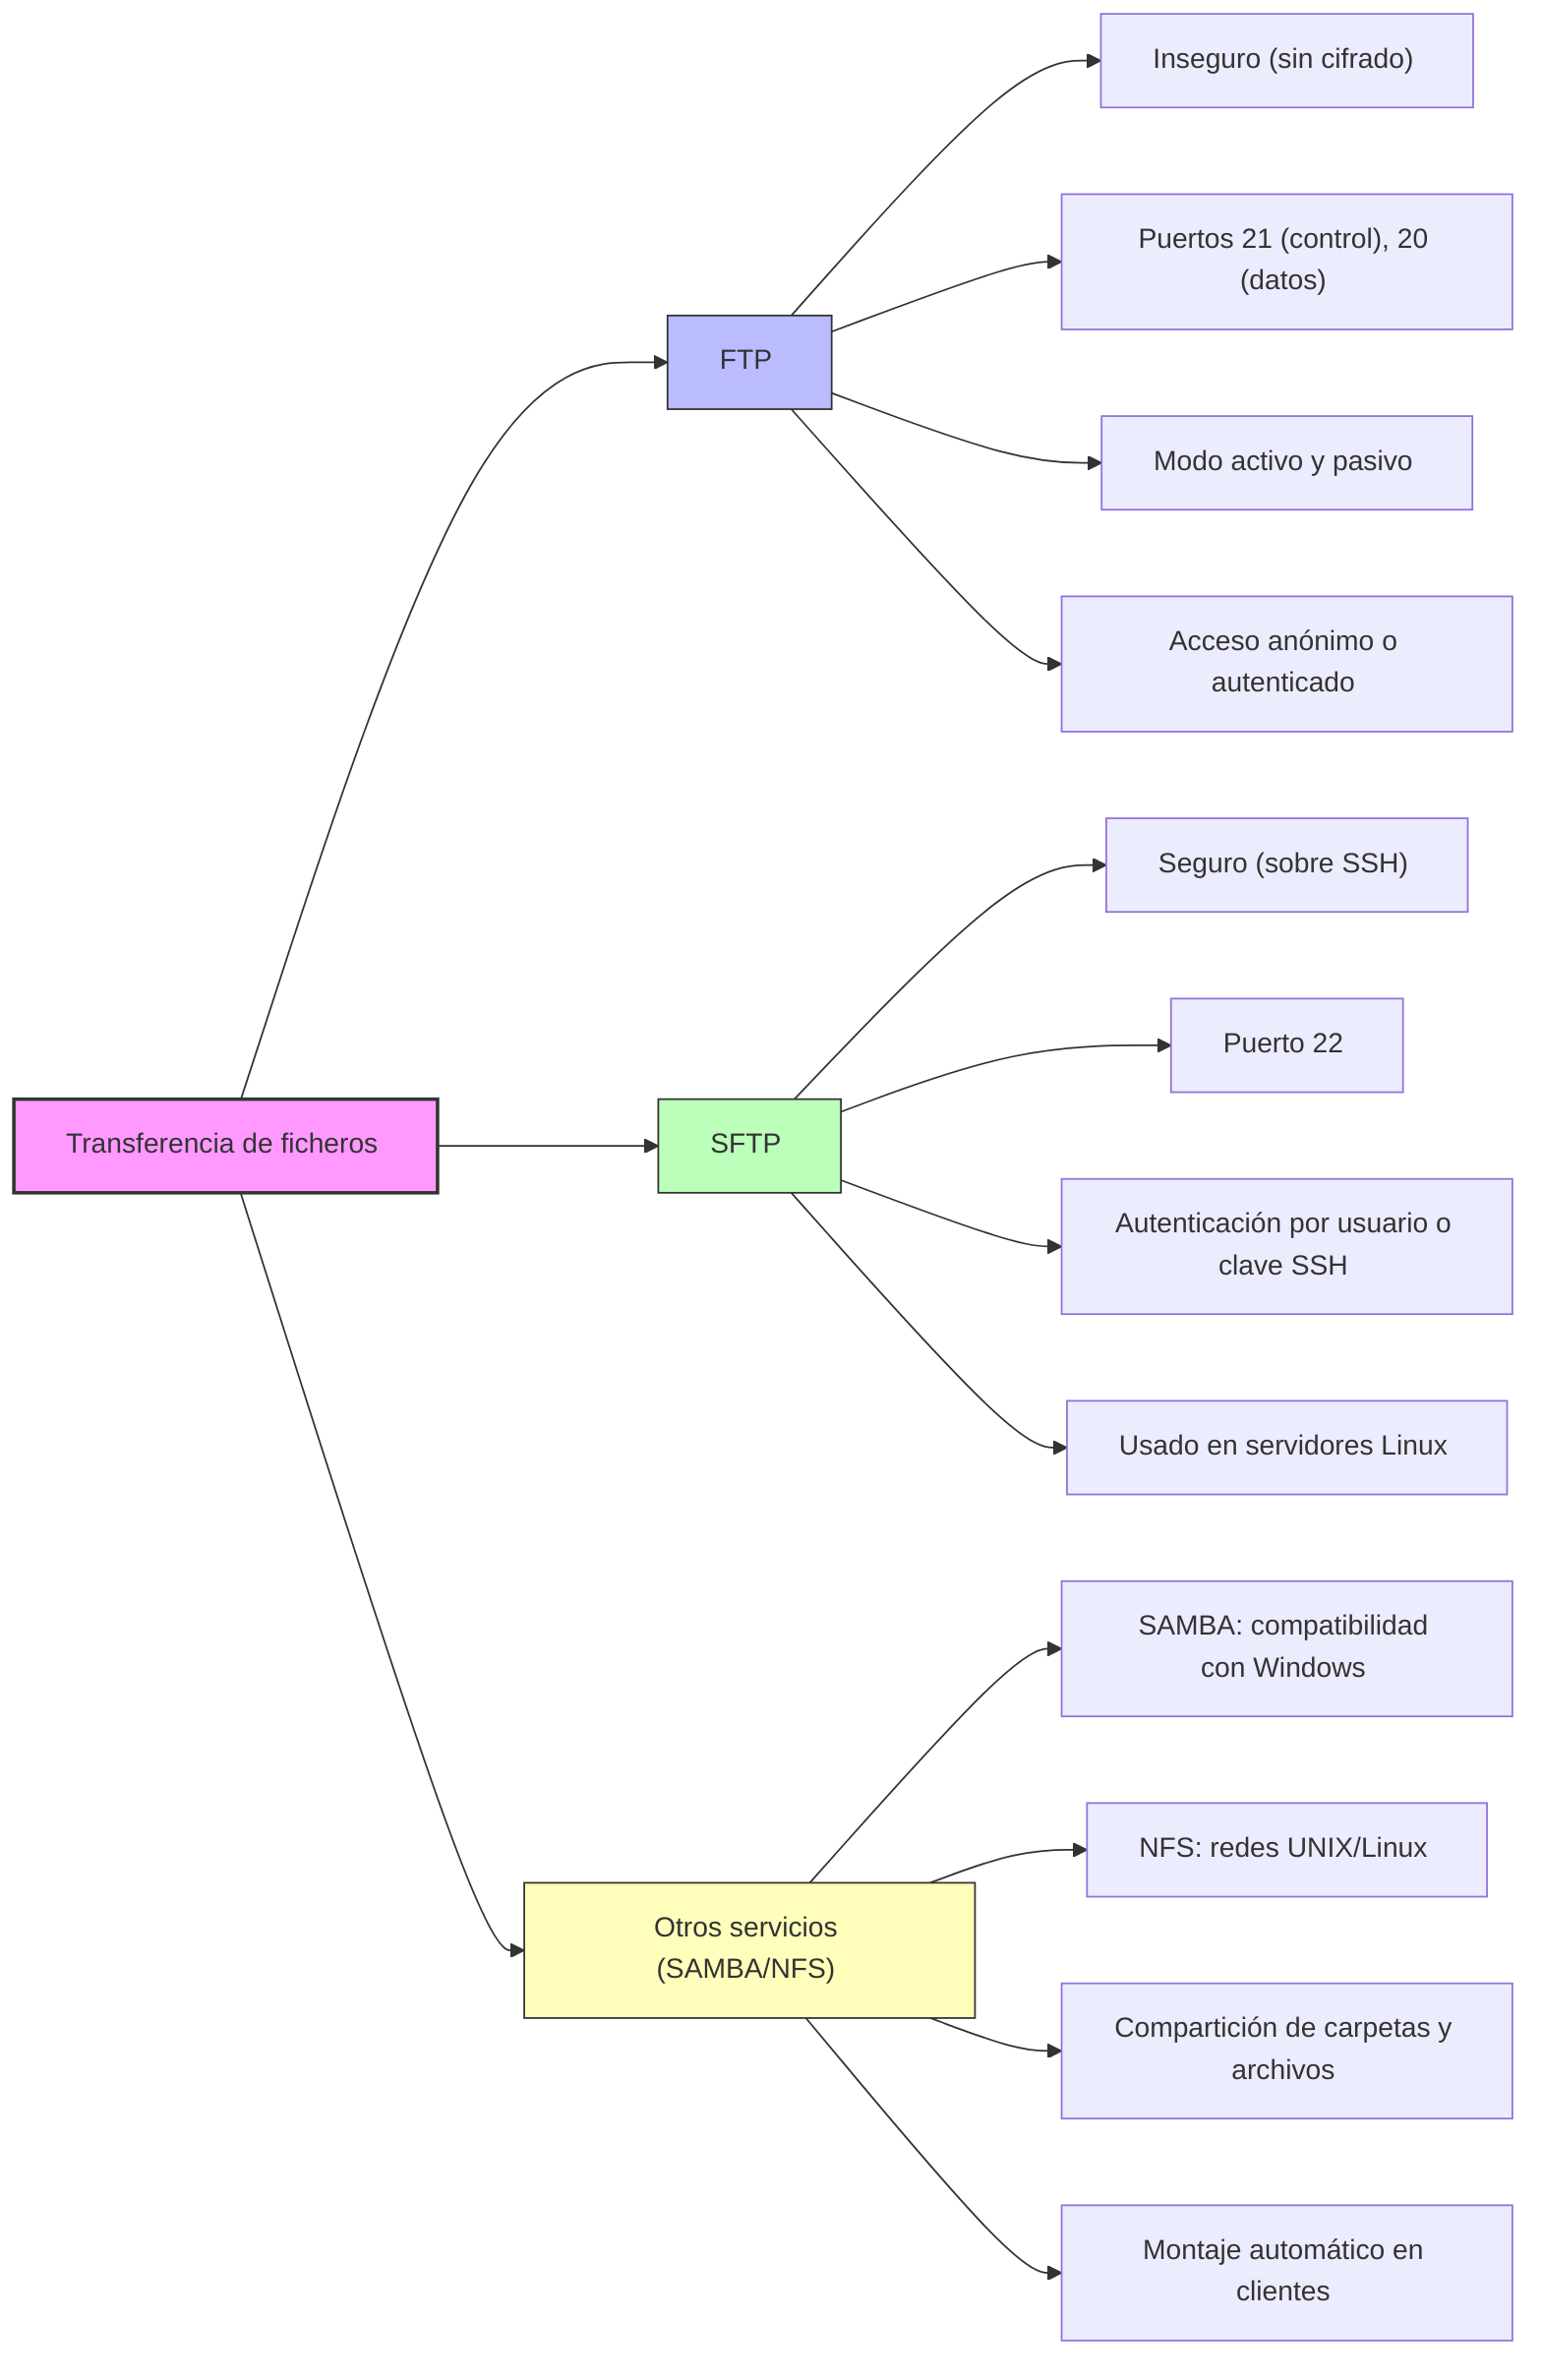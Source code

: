 graph LR
    A[Transferencia de ficheros&nbsp;] --> B[FTP&nbsp;]
    A --> C[SFTP&nbsp;]
    A --> D["Otros servicios (SAMBA/NFS)"&nbsp;]

    B --> B1["Inseguro (sin cifrado)"&nbsp;]
    B --> B2["Puertos 21 (control), 20 (datos)"&nbsp;]
    B --> B3[Modo activo y pasivo&nbsp;]
    B --> B4[Acceso anónimo o autenticado&nbsp;]

    C --> C1["Seguro (sobre SSH)"&nbsp;]
    C --> C2[Puerto 22&nbsp;]
    C --> C3[Autenticación por usuario o clave SSH&nbsp;]
    C --> C4[Usado en servidores Linux&nbsp;]

    D --> D1[SAMBA: compatibilidad con Windows&nbsp;]
    D --> D2[NFS: redes UNIX/Linux&nbsp;]
    D --> D3[Compartición de carpetas y archivos&nbsp;]
    D --> D4[Montaje automático en clientes&nbsp;]

    style A fill:#f9f,stroke:#333,stroke-width:2px
    style B fill:#bbf,stroke:#333,stroke-width:1px
    style C fill:#bfb,stroke:#333,stroke-width:1px
    style D fill:#ffb,stroke:#333,stroke-width:1px